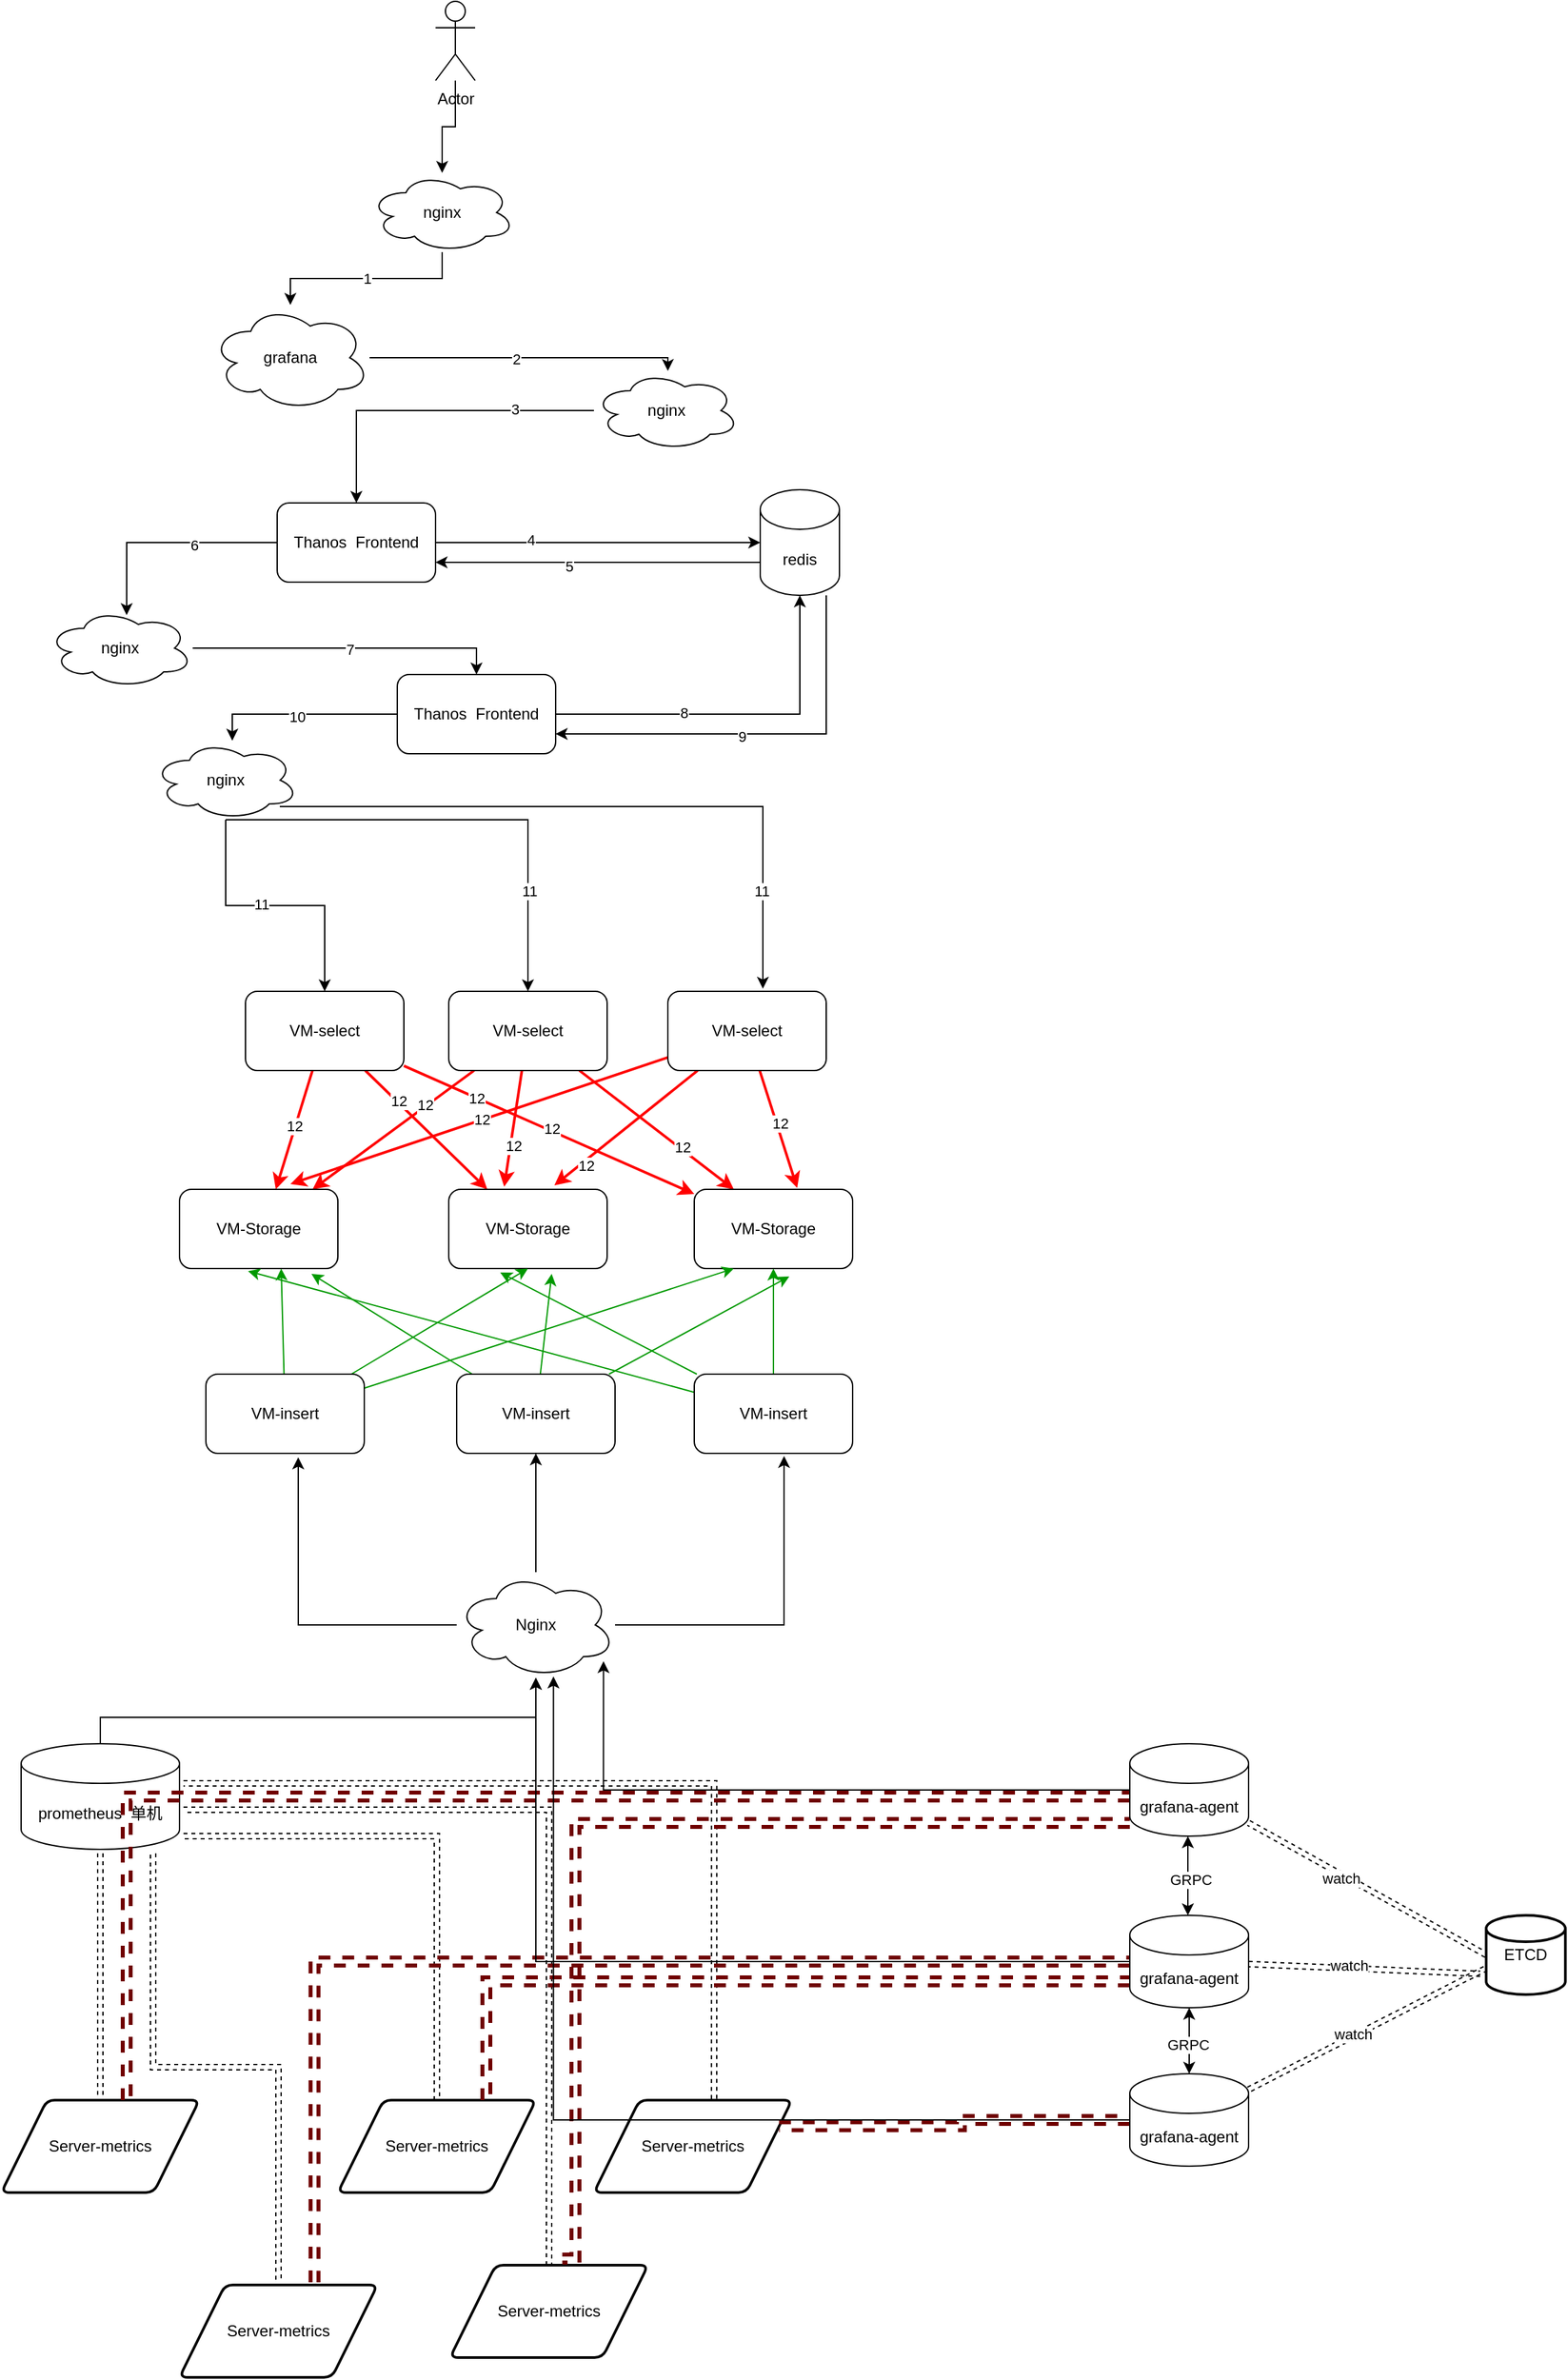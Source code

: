 <mxfile version="21.3.5" type="github">
  <diagram name="第 1 页" id="apGWLVf1tLF-vJ0WIXsu">
    <mxGraphModel dx="1555" dy="2195" grid="1" gridSize="10" guides="1" tooltips="1" connect="1" arrows="1" fold="1" page="1" pageScale="1" pageWidth="827" pageHeight="1169" math="0" shadow="0">
      <root>
        <mxCell id="0" />
        <mxCell id="1" parent="0" />
        <mxCell id="ZDcYHsZx4kjSnJrINLyP-52" value="" style="edgeStyle=orthogonalEdgeStyle;rounded=0;orthogonalLoop=1;jettySize=auto;html=1;" edge="1" parent="1" source="ZDcYHsZx4kjSnJrINLyP-1" target="ZDcYHsZx4kjSnJrINLyP-50">
          <mxGeometry relative="1" as="geometry" />
        </mxCell>
        <mxCell id="ZDcYHsZx4kjSnJrINLyP-1" value="Actor" style="shape=umlActor;verticalLabelPosition=bottom;verticalAlign=top;html=1;outlineConnect=0;" vertex="1" parent="1">
          <mxGeometry x="354" y="-120" width="30" height="60" as="geometry" />
        </mxCell>
        <mxCell id="ZDcYHsZx4kjSnJrINLyP-55" value="" style="edgeStyle=orthogonalEdgeStyle;rounded=0;orthogonalLoop=1;jettySize=auto;html=1;" edge="1" parent="1" source="ZDcYHsZx4kjSnJrINLyP-2" target="ZDcYHsZx4kjSnJrINLyP-54">
          <mxGeometry relative="1" as="geometry">
            <Array as="points">
              <mxPoint x="530" y="150" />
            </Array>
          </mxGeometry>
        </mxCell>
        <mxCell id="ZDcYHsZx4kjSnJrINLyP-64" value="2" style="edgeLabel;html=1;align=center;verticalAlign=middle;resizable=0;points=[];" vertex="1" connectable="0" parent="ZDcYHsZx4kjSnJrINLyP-55">
          <mxGeometry x="-0.059" y="-1" relative="1" as="geometry">
            <mxPoint as="offset" />
          </mxGeometry>
        </mxCell>
        <mxCell id="ZDcYHsZx4kjSnJrINLyP-2" value="grafana" style="ellipse;shape=cloud;whiteSpace=wrap;html=1;" vertex="1" parent="1">
          <mxGeometry x="184" y="110" width="120" height="80" as="geometry" />
        </mxCell>
        <mxCell id="ZDcYHsZx4kjSnJrINLyP-58" style="edgeStyle=orthogonalEdgeStyle;rounded=0;orthogonalLoop=1;jettySize=auto;html=1;entryX=0.545;entryY=0.083;entryDx=0;entryDy=0;entryPerimeter=0;" edge="1" parent="1" source="ZDcYHsZx4kjSnJrINLyP-4" target="ZDcYHsZx4kjSnJrINLyP-57">
          <mxGeometry relative="1" as="geometry" />
        </mxCell>
        <mxCell id="ZDcYHsZx4kjSnJrINLyP-68" value="6" style="edgeLabel;html=1;align=center;verticalAlign=middle;resizable=0;points=[];" vertex="1" connectable="0" parent="ZDcYHsZx4kjSnJrINLyP-58">
          <mxGeometry x="-0.254" y="2" relative="1" as="geometry">
            <mxPoint as="offset" />
          </mxGeometry>
        </mxCell>
        <mxCell id="ZDcYHsZx4kjSnJrINLyP-60" style="edgeStyle=orthogonalEdgeStyle;rounded=0;orthogonalLoop=1;jettySize=auto;html=1;" edge="1" parent="1" source="ZDcYHsZx4kjSnJrINLyP-4" target="ZDcYHsZx4kjSnJrINLyP-5">
          <mxGeometry relative="1" as="geometry" />
        </mxCell>
        <mxCell id="ZDcYHsZx4kjSnJrINLyP-66" value="4" style="edgeLabel;html=1;align=center;verticalAlign=middle;resizable=0;points=[];" vertex="1" connectable="0" parent="ZDcYHsZx4kjSnJrINLyP-60">
          <mxGeometry x="-0.415" y="2" relative="1" as="geometry">
            <mxPoint as="offset" />
          </mxGeometry>
        </mxCell>
        <mxCell id="ZDcYHsZx4kjSnJrINLyP-4" value="Thanos&amp;nbsp;&amp;nbsp;Frontend" style="rounded=1;whiteSpace=wrap;html=1;" vertex="1" parent="1">
          <mxGeometry x="234" y="260" width="120" height="60" as="geometry" />
        </mxCell>
        <mxCell id="ZDcYHsZx4kjSnJrINLyP-63" style="edgeStyle=orthogonalEdgeStyle;rounded=0;orthogonalLoop=1;jettySize=auto;html=1;entryX=1;entryY=0.75;entryDx=0;entryDy=0;" edge="1" parent="1" source="ZDcYHsZx4kjSnJrINLyP-5" target="ZDcYHsZx4kjSnJrINLyP-4">
          <mxGeometry relative="1" as="geometry">
            <Array as="points">
              <mxPoint x="540" y="305" />
              <mxPoint x="540" y="305" />
            </Array>
          </mxGeometry>
        </mxCell>
        <mxCell id="ZDcYHsZx4kjSnJrINLyP-67" value="5" style="edgeLabel;html=1;align=center;verticalAlign=middle;resizable=0;points=[];" vertex="1" connectable="0" parent="ZDcYHsZx4kjSnJrINLyP-63">
          <mxGeometry x="0.179" y="3" relative="1" as="geometry">
            <mxPoint as="offset" />
          </mxGeometry>
        </mxCell>
        <mxCell id="ZDcYHsZx4kjSnJrINLyP-72" style="edgeStyle=orthogonalEdgeStyle;rounded=0;orthogonalLoop=1;jettySize=auto;html=1;entryX=1;entryY=0.75;entryDx=0;entryDy=0;" edge="1" parent="1" source="ZDcYHsZx4kjSnJrINLyP-5" target="ZDcYHsZx4kjSnJrINLyP-8">
          <mxGeometry relative="1" as="geometry">
            <Array as="points">
              <mxPoint x="650" y="435" />
            </Array>
          </mxGeometry>
        </mxCell>
        <mxCell id="ZDcYHsZx4kjSnJrINLyP-73" value="9" style="edgeLabel;html=1;align=center;verticalAlign=middle;resizable=0;points=[];" vertex="1" connectable="0" parent="ZDcYHsZx4kjSnJrINLyP-72">
          <mxGeometry x="0.09" y="2" relative="1" as="geometry">
            <mxPoint as="offset" />
          </mxGeometry>
        </mxCell>
        <mxCell id="ZDcYHsZx4kjSnJrINLyP-5" value="redis" style="shape=cylinder3;whiteSpace=wrap;html=1;boundedLbl=1;backgroundOutline=1;size=15;" vertex="1" parent="1">
          <mxGeometry x="600" y="250" width="60" height="80" as="geometry" />
        </mxCell>
        <mxCell id="ZDcYHsZx4kjSnJrINLyP-61" style="edgeStyle=orthogonalEdgeStyle;rounded=0;orthogonalLoop=1;jettySize=auto;html=1;entryX=0.5;entryY=1;entryDx=0;entryDy=0;entryPerimeter=0;" edge="1" parent="1" source="ZDcYHsZx4kjSnJrINLyP-8" target="ZDcYHsZx4kjSnJrINLyP-5">
          <mxGeometry relative="1" as="geometry" />
        </mxCell>
        <mxCell id="ZDcYHsZx4kjSnJrINLyP-70" value="8" style="edgeLabel;html=1;align=center;verticalAlign=middle;resizable=0;points=[];" vertex="1" connectable="0" parent="ZDcYHsZx4kjSnJrINLyP-61">
          <mxGeometry x="-0.294" y="1" relative="1" as="geometry">
            <mxPoint as="offset" />
          </mxGeometry>
        </mxCell>
        <mxCell id="ZDcYHsZx4kjSnJrINLyP-75" style="edgeStyle=orthogonalEdgeStyle;rounded=0;orthogonalLoop=1;jettySize=auto;html=1;" edge="1" parent="1" source="ZDcYHsZx4kjSnJrINLyP-8" target="ZDcYHsZx4kjSnJrINLyP-74">
          <mxGeometry relative="1" as="geometry">
            <Array as="points">
              <mxPoint x="200" y="420" />
            </Array>
          </mxGeometry>
        </mxCell>
        <mxCell id="ZDcYHsZx4kjSnJrINLyP-80" value="10" style="edgeLabel;html=1;align=center;verticalAlign=middle;resizable=0;points=[];" vertex="1" connectable="0" parent="ZDcYHsZx4kjSnJrINLyP-75">
          <mxGeometry x="0.047" y="2" relative="1" as="geometry">
            <mxPoint as="offset" />
          </mxGeometry>
        </mxCell>
        <mxCell id="ZDcYHsZx4kjSnJrINLyP-8" value="Thanos&amp;nbsp;&amp;nbsp;Frontend" style="rounded=1;whiteSpace=wrap;html=1;" vertex="1" parent="1">
          <mxGeometry x="325" y="390" width="120" height="60" as="geometry" />
        </mxCell>
        <mxCell id="ZDcYHsZx4kjSnJrINLyP-22" style="rounded=1;orthogonalLoop=1;jettySize=auto;html=1;entryX=0.608;entryY=0;entryDx=0;entryDy=0;entryPerimeter=0;strokeWidth=2;strokeColor=#FF0000;" edge="1" parent="1" source="ZDcYHsZx4kjSnJrINLyP-13" target="ZDcYHsZx4kjSnJrINLyP-19">
          <mxGeometry relative="1" as="geometry" />
        </mxCell>
        <mxCell id="ZDcYHsZx4kjSnJrINLyP-84" value="12" style="edgeLabel;html=1;align=center;verticalAlign=middle;resizable=0;points=[];" vertex="1" connectable="0" parent="ZDcYHsZx4kjSnJrINLyP-22">
          <mxGeometry x="-0.062" y="-1" relative="1" as="geometry">
            <mxPoint as="offset" />
          </mxGeometry>
        </mxCell>
        <mxCell id="ZDcYHsZx4kjSnJrINLyP-23" style="rounded=1;orthogonalLoop=1;jettySize=auto;html=1;strokeWidth=2;strokeColor=#FF0000;" edge="1" parent="1" source="ZDcYHsZx4kjSnJrINLyP-13" target="ZDcYHsZx4kjSnJrINLyP-20">
          <mxGeometry relative="1" as="geometry" />
        </mxCell>
        <mxCell id="ZDcYHsZx4kjSnJrINLyP-85" value="12" style="edgeLabel;html=1;align=center;verticalAlign=middle;resizable=0;points=[];" vertex="1" connectable="0" parent="ZDcYHsZx4kjSnJrINLyP-23">
          <mxGeometry x="-0.471" y="1" relative="1" as="geometry">
            <mxPoint as="offset" />
          </mxGeometry>
        </mxCell>
        <mxCell id="ZDcYHsZx4kjSnJrINLyP-24" style="rounded=1;orthogonalLoop=1;jettySize=auto;html=1;strokeWidth=2;strokeColor=#FF0000;" edge="1" parent="1" source="ZDcYHsZx4kjSnJrINLyP-13" target="ZDcYHsZx4kjSnJrINLyP-21">
          <mxGeometry relative="1" as="geometry" />
        </mxCell>
        <mxCell id="ZDcYHsZx4kjSnJrINLyP-86" value="12" style="edgeLabel;html=1;align=center;verticalAlign=middle;resizable=0;points=[];" vertex="1" connectable="0" parent="ZDcYHsZx4kjSnJrINLyP-24">
          <mxGeometry x="-0.499" relative="1" as="geometry">
            <mxPoint as="offset" />
          </mxGeometry>
        </mxCell>
        <mxCell id="ZDcYHsZx4kjSnJrINLyP-89" value="12" style="edgeLabel;html=1;align=center;verticalAlign=middle;resizable=0;points=[];" vertex="1" connectable="0" parent="ZDcYHsZx4kjSnJrINLyP-24">
          <mxGeometry x="0.012" y="2" relative="1" as="geometry">
            <mxPoint as="offset" />
          </mxGeometry>
        </mxCell>
        <mxCell id="ZDcYHsZx4kjSnJrINLyP-13" value="VM-select" style="rounded=1;whiteSpace=wrap;html=1;" vertex="1" parent="1">
          <mxGeometry x="210" y="630" width="120" height="60" as="geometry" />
        </mxCell>
        <mxCell id="ZDcYHsZx4kjSnJrINLyP-25" style="rounded=1;orthogonalLoop=1;jettySize=auto;html=1;strokeWidth=2;strokeColor=#FF0000;" edge="1" parent="1" source="ZDcYHsZx4kjSnJrINLyP-14" target="ZDcYHsZx4kjSnJrINLyP-19">
          <mxGeometry relative="1" as="geometry" />
        </mxCell>
        <mxCell id="ZDcYHsZx4kjSnJrINLyP-87" value="12" style="edgeLabel;html=1;align=center;verticalAlign=middle;resizable=0;points=[];" vertex="1" connectable="0" parent="ZDcYHsZx4kjSnJrINLyP-25">
          <mxGeometry x="-0.403" y="-1" relative="1" as="geometry">
            <mxPoint as="offset" />
          </mxGeometry>
        </mxCell>
        <mxCell id="ZDcYHsZx4kjSnJrINLyP-26" style="rounded=1;orthogonalLoop=1;jettySize=auto;html=1;entryX=0.35;entryY=-0.033;entryDx=0;entryDy=0;entryPerimeter=0;strokeWidth=2;strokeColor=#FF0000;" edge="1" parent="1" source="ZDcYHsZx4kjSnJrINLyP-14" target="ZDcYHsZx4kjSnJrINLyP-20">
          <mxGeometry relative="1" as="geometry" />
        </mxCell>
        <mxCell id="ZDcYHsZx4kjSnJrINLyP-90" value="12" style="edgeLabel;html=1;align=center;verticalAlign=middle;resizable=0;points=[];" vertex="1" connectable="0" parent="ZDcYHsZx4kjSnJrINLyP-26">
          <mxGeometry x="0.287" y="2" relative="1" as="geometry">
            <mxPoint as="offset" />
          </mxGeometry>
        </mxCell>
        <mxCell id="ZDcYHsZx4kjSnJrINLyP-27" style="rounded=1;orthogonalLoop=1;jettySize=auto;html=1;entryX=0.25;entryY=0;entryDx=0;entryDy=0;strokeWidth=2;strokeColor=#FF0000;" edge="1" parent="1" source="ZDcYHsZx4kjSnJrINLyP-14" target="ZDcYHsZx4kjSnJrINLyP-21">
          <mxGeometry relative="1" as="geometry" />
        </mxCell>
        <mxCell id="ZDcYHsZx4kjSnJrINLyP-92" value="12" style="edgeLabel;html=1;align=center;verticalAlign=middle;resizable=0;points=[];" vertex="1" connectable="0" parent="ZDcYHsZx4kjSnJrINLyP-27">
          <mxGeometry x="0.317" y="2" relative="1" as="geometry">
            <mxPoint as="offset" />
          </mxGeometry>
        </mxCell>
        <mxCell id="ZDcYHsZx4kjSnJrINLyP-14" value="VM-select" style="rounded=1;whiteSpace=wrap;html=1;" vertex="1" parent="1">
          <mxGeometry x="364" y="630" width="120" height="60" as="geometry" />
        </mxCell>
        <mxCell id="ZDcYHsZx4kjSnJrINLyP-29" style="rounded=1;orthogonalLoop=1;jettySize=auto;html=1;entryX=0.7;entryY=-0.067;entryDx=0;entryDy=0;entryPerimeter=0;strokeWidth=2;strokeColor=#FF0000;" edge="1" parent="1" source="ZDcYHsZx4kjSnJrINLyP-15" target="ZDcYHsZx4kjSnJrINLyP-19">
          <mxGeometry relative="1" as="geometry" />
        </mxCell>
        <mxCell id="ZDcYHsZx4kjSnJrINLyP-88" value="12" style="edgeLabel;html=1;align=center;verticalAlign=middle;resizable=0;points=[];" vertex="1" connectable="0" parent="ZDcYHsZx4kjSnJrINLyP-29">
          <mxGeometry x="-0.017" y="-1" relative="1" as="geometry">
            <mxPoint as="offset" />
          </mxGeometry>
        </mxCell>
        <mxCell id="ZDcYHsZx4kjSnJrINLyP-30" style="rounded=1;orthogonalLoop=1;jettySize=auto;html=1;entryX=0.667;entryY=-0.05;entryDx=0;entryDy=0;entryPerimeter=0;strokeWidth=2;strokeColor=#FF0000;" edge="1" parent="1" source="ZDcYHsZx4kjSnJrINLyP-15" target="ZDcYHsZx4kjSnJrINLyP-20">
          <mxGeometry relative="1" as="geometry" />
        </mxCell>
        <mxCell id="ZDcYHsZx4kjSnJrINLyP-91" value="12" style="edgeLabel;html=1;align=center;verticalAlign=middle;resizable=0;points=[];" vertex="1" connectable="0" parent="ZDcYHsZx4kjSnJrINLyP-30">
          <mxGeometry x="0.596" y="3" relative="1" as="geometry">
            <mxPoint as="offset" />
          </mxGeometry>
        </mxCell>
        <mxCell id="ZDcYHsZx4kjSnJrINLyP-31" style="rounded=1;orthogonalLoop=1;jettySize=auto;html=1;entryX=0.65;entryY=-0.017;entryDx=0;entryDy=0;entryPerimeter=0;strokeWidth=2;strokeColor=#FF0000;" edge="1" parent="1" source="ZDcYHsZx4kjSnJrINLyP-15" target="ZDcYHsZx4kjSnJrINLyP-21">
          <mxGeometry relative="1" as="geometry" />
        </mxCell>
        <mxCell id="ZDcYHsZx4kjSnJrINLyP-93" value="12" style="edgeLabel;html=1;align=center;verticalAlign=middle;resizable=0;points=[];" vertex="1" connectable="0" parent="ZDcYHsZx4kjSnJrINLyP-31">
          <mxGeometry x="-0.084" y="3" relative="1" as="geometry">
            <mxPoint x="-1" as="offset" />
          </mxGeometry>
        </mxCell>
        <mxCell id="ZDcYHsZx4kjSnJrINLyP-15" value="VM-select" style="rounded=1;whiteSpace=wrap;html=1;" vertex="1" parent="1">
          <mxGeometry x="530" y="630" width="120" height="60" as="geometry" />
        </mxCell>
        <mxCell id="ZDcYHsZx4kjSnJrINLyP-19" value="VM-Storage" style="rounded=1;whiteSpace=wrap;html=1;" vertex="1" parent="1">
          <mxGeometry x="160" y="780" width="120" height="60" as="geometry" />
        </mxCell>
        <mxCell id="ZDcYHsZx4kjSnJrINLyP-20" value="VM-Storage" style="rounded=1;whiteSpace=wrap;html=1;" vertex="1" parent="1">
          <mxGeometry x="364" y="780" width="120" height="60" as="geometry" />
        </mxCell>
        <mxCell id="ZDcYHsZx4kjSnJrINLyP-21" value="VM-Storage" style="rounded=1;whiteSpace=wrap;html=1;" vertex="1" parent="1">
          <mxGeometry x="550" y="780" width="120" height="60" as="geometry" />
        </mxCell>
        <mxCell id="ZDcYHsZx4kjSnJrINLyP-35" style="rounded=0;orthogonalLoop=1;jettySize=auto;html=1;entryX=0.25;entryY=1;entryDx=0;entryDy=0;strokeColor=#009900;" edge="1" parent="1" source="ZDcYHsZx4kjSnJrINLyP-32" target="ZDcYHsZx4kjSnJrINLyP-21">
          <mxGeometry relative="1" as="geometry" />
        </mxCell>
        <mxCell id="ZDcYHsZx4kjSnJrINLyP-36" style="rounded=0;orthogonalLoop=1;jettySize=auto;html=1;entryX=0.5;entryY=1;entryDx=0;entryDy=0;strokeColor=#009900;" edge="1" parent="1" source="ZDcYHsZx4kjSnJrINLyP-32" target="ZDcYHsZx4kjSnJrINLyP-20">
          <mxGeometry relative="1" as="geometry" />
        </mxCell>
        <mxCell id="ZDcYHsZx4kjSnJrINLyP-37" style="rounded=0;orthogonalLoop=1;jettySize=auto;html=1;entryX=0.642;entryY=1;entryDx=0;entryDy=0;entryPerimeter=0;strokeColor=#009900;" edge="1" parent="1" source="ZDcYHsZx4kjSnJrINLyP-32" target="ZDcYHsZx4kjSnJrINLyP-19">
          <mxGeometry relative="1" as="geometry" />
        </mxCell>
        <mxCell id="ZDcYHsZx4kjSnJrINLyP-32" value="VM-insert" style="rounded=1;whiteSpace=wrap;html=1;" vertex="1" parent="1">
          <mxGeometry x="180" y="920" width="120" height="60" as="geometry" />
        </mxCell>
        <mxCell id="ZDcYHsZx4kjSnJrINLyP-38" style="rounded=0;orthogonalLoop=1;jettySize=auto;html=1;entryX=0.833;entryY=1.067;entryDx=0;entryDy=0;entryPerimeter=0;strokeColor=#009900;" edge="1" parent="1" source="ZDcYHsZx4kjSnJrINLyP-33" target="ZDcYHsZx4kjSnJrINLyP-19">
          <mxGeometry relative="1" as="geometry" />
        </mxCell>
        <mxCell id="ZDcYHsZx4kjSnJrINLyP-39" style="rounded=0;orthogonalLoop=1;jettySize=auto;html=1;entryX=0.65;entryY=1.067;entryDx=0;entryDy=0;entryPerimeter=0;strokeColor=#009900;" edge="1" parent="1" source="ZDcYHsZx4kjSnJrINLyP-33" target="ZDcYHsZx4kjSnJrINLyP-20">
          <mxGeometry relative="1" as="geometry" />
        </mxCell>
        <mxCell id="ZDcYHsZx4kjSnJrINLyP-40" style="rounded=0;orthogonalLoop=1;jettySize=auto;html=1;entryX=0.6;entryY=1.1;entryDx=0;entryDy=0;entryPerimeter=0;strokeColor=#009900;" edge="1" parent="1" source="ZDcYHsZx4kjSnJrINLyP-33" target="ZDcYHsZx4kjSnJrINLyP-21">
          <mxGeometry relative="1" as="geometry" />
        </mxCell>
        <mxCell id="ZDcYHsZx4kjSnJrINLyP-33" value="VM-insert" style="rounded=1;whiteSpace=wrap;html=1;" vertex="1" parent="1">
          <mxGeometry x="370" y="920" width="120" height="60" as="geometry" />
        </mxCell>
        <mxCell id="ZDcYHsZx4kjSnJrINLyP-41" style="rounded=0;orthogonalLoop=1;jettySize=auto;html=1;entryX=0.433;entryY=1.033;entryDx=0;entryDy=0;entryPerimeter=0;strokeColor=#009900;" edge="1" parent="1" source="ZDcYHsZx4kjSnJrINLyP-34" target="ZDcYHsZx4kjSnJrINLyP-19">
          <mxGeometry relative="1" as="geometry" />
        </mxCell>
        <mxCell id="ZDcYHsZx4kjSnJrINLyP-42" style="rounded=0;orthogonalLoop=1;jettySize=auto;html=1;entryX=0.325;entryY=1.05;entryDx=0;entryDy=0;entryPerimeter=0;strokeColor=#009900;" edge="1" parent="1" source="ZDcYHsZx4kjSnJrINLyP-34" target="ZDcYHsZx4kjSnJrINLyP-20">
          <mxGeometry relative="1" as="geometry" />
        </mxCell>
        <mxCell id="ZDcYHsZx4kjSnJrINLyP-44" style="rounded=0;orthogonalLoop=1;jettySize=auto;html=1;entryX=0.5;entryY=1;entryDx=0;entryDy=0;strokeColor=#009900;" edge="1" parent="1" source="ZDcYHsZx4kjSnJrINLyP-34" target="ZDcYHsZx4kjSnJrINLyP-21">
          <mxGeometry relative="1" as="geometry" />
        </mxCell>
        <mxCell id="ZDcYHsZx4kjSnJrINLyP-34" value="VM-insert" style="rounded=1;whiteSpace=wrap;html=1;" vertex="1" parent="1">
          <mxGeometry x="550" y="920" width="120" height="60" as="geometry" />
        </mxCell>
        <mxCell id="ZDcYHsZx4kjSnJrINLyP-101" style="edgeStyle=orthogonalEdgeStyle;rounded=0;orthogonalLoop=1;jettySize=auto;html=1;dashed=1;shape=link;elbow=vertical;sourcePerimeterSpacing=3;targetPerimeterSpacing=4;" edge="1" parent="1" source="ZDcYHsZx4kjSnJrINLyP-45" target="ZDcYHsZx4kjSnJrINLyP-94">
          <mxGeometry relative="1" as="geometry" />
        </mxCell>
        <mxCell id="ZDcYHsZx4kjSnJrINLyP-102" style="edgeStyle=orthogonalEdgeStyle;rounded=0;orthogonalLoop=1;jettySize=auto;html=1;entryX=0.5;entryY=0;entryDx=0;entryDy=0;dashed=1;shape=link;elbow=vertical;sourcePerimeterSpacing=3;targetPerimeterSpacing=4;" edge="1" parent="1" source="ZDcYHsZx4kjSnJrINLyP-45" target="ZDcYHsZx4kjSnJrINLyP-95">
          <mxGeometry relative="1" as="geometry">
            <Array as="points">
              <mxPoint x="355" y="1270" />
            </Array>
          </mxGeometry>
        </mxCell>
        <mxCell id="ZDcYHsZx4kjSnJrINLyP-103" style="edgeStyle=orthogonalEdgeStyle;rounded=0;orthogonalLoop=1;jettySize=auto;html=1;entryX=0.607;entryY=-0.014;entryDx=0;entryDy=0;entryPerimeter=0;dashed=1;shape=link;elbow=vertical;sourcePerimeterSpacing=3;targetPerimeterSpacing=4;" edge="1" parent="1" source="ZDcYHsZx4kjSnJrINLyP-45" target="ZDcYHsZx4kjSnJrINLyP-96">
          <mxGeometry relative="1" as="geometry">
            <Array as="points">
              <mxPoint x="565" y="1230" />
            </Array>
          </mxGeometry>
        </mxCell>
        <mxCell id="ZDcYHsZx4kjSnJrINLyP-104" style="edgeStyle=orthogonalEdgeStyle;rounded=0;orthogonalLoop=1;jettySize=auto;html=1;dashed=1;shape=link;elbow=vertical;sourcePerimeterSpacing=3;targetPerimeterSpacing=4;" edge="1" parent="1" source="ZDcYHsZx4kjSnJrINLyP-45" target="ZDcYHsZx4kjSnJrINLyP-97">
          <mxGeometry relative="1" as="geometry">
            <Array as="points">
              <mxPoint x="140" y="1445" />
              <mxPoint x="235" y="1445" />
            </Array>
          </mxGeometry>
        </mxCell>
        <mxCell id="ZDcYHsZx4kjSnJrINLyP-105" style="edgeStyle=orthogonalEdgeStyle;rounded=0;orthogonalLoop=1;jettySize=auto;html=1;entryX=0.5;entryY=0;entryDx=0;entryDy=0;dashed=1;shape=link;elbow=vertical;sourcePerimeterSpacing=3;targetPerimeterSpacing=4;" edge="1" parent="1" source="ZDcYHsZx4kjSnJrINLyP-45" target="ZDcYHsZx4kjSnJrINLyP-98">
          <mxGeometry relative="1" as="geometry">
            <Array as="points">
              <mxPoint x="440" y="1250" />
            </Array>
          </mxGeometry>
        </mxCell>
        <mxCell id="ZDcYHsZx4kjSnJrINLyP-106" style="edgeStyle=orthogonalEdgeStyle;rounded=0;orthogonalLoop=1;jettySize=auto;html=1;" edge="1" parent="1" source="ZDcYHsZx4kjSnJrINLyP-45" target="ZDcYHsZx4kjSnJrINLyP-46">
          <mxGeometry relative="1" as="geometry">
            <Array as="points">
              <mxPoint x="100" y="1180" />
              <mxPoint x="430" y="1180" />
            </Array>
          </mxGeometry>
        </mxCell>
        <mxCell id="ZDcYHsZx4kjSnJrINLyP-45" value="prometheus&amp;nbsp; 单机" style="shape=cylinder3;whiteSpace=wrap;html=1;boundedLbl=1;backgroundOutline=1;size=15;" vertex="1" parent="1">
          <mxGeometry x="40" y="1200" width="120" height="80" as="geometry" />
        </mxCell>
        <mxCell id="ZDcYHsZx4kjSnJrINLyP-47" style="edgeStyle=orthogonalEdgeStyle;rounded=0;orthogonalLoop=1;jettySize=auto;html=1;entryX=0.583;entryY=1.05;entryDx=0;entryDy=0;entryPerimeter=0;" edge="1" parent="1" source="ZDcYHsZx4kjSnJrINLyP-46" target="ZDcYHsZx4kjSnJrINLyP-32">
          <mxGeometry relative="1" as="geometry" />
        </mxCell>
        <mxCell id="ZDcYHsZx4kjSnJrINLyP-48" style="edgeStyle=orthogonalEdgeStyle;rounded=0;orthogonalLoop=1;jettySize=auto;html=1;entryX=0.5;entryY=1;entryDx=0;entryDy=0;" edge="1" parent="1" source="ZDcYHsZx4kjSnJrINLyP-46" target="ZDcYHsZx4kjSnJrINLyP-33">
          <mxGeometry relative="1" as="geometry" />
        </mxCell>
        <mxCell id="ZDcYHsZx4kjSnJrINLyP-49" style="edgeStyle=orthogonalEdgeStyle;rounded=0;orthogonalLoop=1;jettySize=auto;html=1;entryX=0.567;entryY=1.033;entryDx=0;entryDy=0;entryPerimeter=0;" edge="1" parent="1" source="ZDcYHsZx4kjSnJrINLyP-46" target="ZDcYHsZx4kjSnJrINLyP-34">
          <mxGeometry relative="1" as="geometry" />
        </mxCell>
        <mxCell id="ZDcYHsZx4kjSnJrINLyP-46" value="Nginx" style="ellipse;shape=cloud;whiteSpace=wrap;html=1;" vertex="1" parent="1">
          <mxGeometry x="370" y="1070" width="120" height="80" as="geometry" />
        </mxCell>
        <mxCell id="ZDcYHsZx4kjSnJrINLyP-53" value="1" style="edgeStyle=orthogonalEdgeStyle;rounded=0;orthogonalLoop=1;jettySize=auto;html=1;" edge="1" parent="1" source="ZDcYHsZx4kjSnJrINLyP-50" target="ZDcYHsZx4kjSnJrINLyP-2">
          <mxGeometry relative="1" as="geometry" />
        </mxCell>
        <mxCell id="ZDcYHsZx4kjSnJrINLyP-50" value="nginx" style="ellipse;shape=cloud;whiteSpace=wrap;html=1;" vertex="1" parent="1">
          <mxGeometry x="304" y="10" width="110" height="60" as="geometry" />
        </mxCell>
        <mxCell id="ZDcYHsZx4kjSnJrINLyP-56" style="edgeStyle=orthogonalEdgeStyle;rounded=0;orthogonalLoop=1;jettySize=auto;html=1;" edge="1" parent="1" source="ZDcYHsZx4kjSnJrINLyP-54" target="ZDcYHsZx4kjSnJrINLyP-4">
          <mxGeometry relative="1" as="geometry" />
        </mxCell>
        <mxCell id="ZDcYHsZx4kjSnJrINLyP-65" value="3" style="edgeLabel;html=1;align=center;verticalAlign=middle;resizable=0;points=[];" vertex="1" connectable="0" parent="ZDcYHsZx4kjSnJrINLyP-56">
          <mxGeometry x="-0.52" y="-1" relative="1" as="geometry">
            <mxPoint as="offset" />
          </mxGeometry>
        </mxCell>
        <mxCell id="ZDcYHsZx4kjSnJrINLyP-54" value="nginx" style="ellipse;shape=cloud;whiteSpace=wrap;html=1;" vertex="1" parent="1">
          <mxGeometry x="474" y="160" width="110" height="60" as="geometry" />
        </mxCell>
        <mxCell id="ZDcYHsZx4kjSnJrINLyP-59" style="edgeStyle=orthogonalEdgeStyle;rounded=0;orthogonalLoop=1;jettySize=auto;html=1;entryX=0.5;entryY=0;entryDx=0;entryDy=0;" edge="1" parent="1" source="ZDcYHsZx4kjSnJrINLyP-57" target="ZDcYHsZx4kjSnJrINLyP-8">
          <mxGeometry relative="1" as="geometry" />
        </mxCell>
        <mxCell id="ZDcYHsZx4kjSnJrINLyP-69" value="7" style="edgeLabel;html=1;align=center;verticalAlign=middle;resizable=0;points=[];" vertex="1" connectable="0" parent="ZDcYHsZx4kjSnJrINLyP-59">
          <mxGeometry x="0.013" y="-1" relative="1" as="geometry">
            <mxPoint as="offset" />
          </mxGeometry>
        </mxCell>
        <mxCell id="ZDcYHsZx4kjSnJrINLyP-57" value="nginx" style="ellipse;shape=cloud;whiteSpace=wrap;html=1;" vertex="1" parent="1">
          <mxGeometry x="60" y="340" width="110" height="60" as="geometry" />
        </mxCell>
        <mxCell id="ZDcYHsZx4kjSnJrINLyP-77" style="edgeStyle=orthogonalEdgeStyle;rounded=0;orthogonalLoop=1;jettySize=auto;html=1;entryX=0.5;entryY=0;entryDx=0;entryDy=0;" edge="1" parent="1" source="ZDcYHsZx4kjSnJrINLyP-74" target="ZDcYHsZx4kjSnJrINLyP-14">
          <mxGeometry relative="1" as="geometry">
            <Array as="points">
              <mxPoint x="424" y="500" />
            </Array>
          </mxGeometry>
        </mxCell>
        <mxCell id="ZDcYHsZx4kjSnJrINLyP-82" value="11" style="edgeLabel;html=1;align=center;verticalAlign=middle;resizable=0;points=[];" vertex="1" connectable="0" parent="ZDcYHsZx4kjSnJrINLyP-77">
          <mxGeometry x="0.577" y="1" relative="1" as="geometry">
            <mxPoint as="offset" />
          </mxGeometry>
        </mxCell>
        <mxCell id="ZDcYHsZx4kjSnJrINLyP-78" style="edgeStyle=orthogonalEdgeStyle;rounded=0;orthogonalLoop=1;jettySize=auto;html=1;entryX=0.6;entryY=-0.033;entryDx=0;entryDy=0;entryPerimeter=0;" edge="1" parent="1" source="ZDcYHsZx4kjSnJrINLyP-74" target="ZDcYHsZx4kjSnJrINLyP-15">
          <mxGeometry relative="1" as="geometry">
            <Array as="points">
              <mxPoint x="602" y="490" />
            </Array>
          </mxGeometry>
        </mxCell>
        <mxCell id="ZDcYHsZx4kjSnJrINLyP-83" value="11" style="edgeLabel;html=1;align=center;verticalAlign=middle;resizable=0;points=[];" vertex="1" connectable="0" parent="ZDcYHsZx4kjSnJrINLyP-78">
          <mxGeometry x="0.706" y="-1" relative="1" as="geometry">
            <mxPoint as="offset" />
          </mxGeometry>
        </mxCell>
        <mxCell id="ZDcYHsZx4kjSnJrINLyP-79" style="edgeStyle=orthogonalEdgeStyle;rounded=0;orthogonalLoop=1;jettySize=auto;html=1;" edge="1" parent="1" source="ZDcYHsZx4kjSnJrINLyP-74" target="ZDcYHsZx4kjSnJrINLyP-13">
          <mxGeometry relative="1" as="geometry" />
        </mxCell>
        <mxCell id="ZDcYHsZx4kjSnJrINLyP-81" value="11" style="edgeLabel;html=1;align=center;verticalAlign=middle;resizable=0;points=[];" vertex="1" connectable="0" parent="ZDcYHsZx4kjSnJrINLyP-79">
          <mxGeometry x="-0.102" y="1" relative="1" as="geometry">
            <mxPoint as="offset" />
          </mxGeometry>
        </mxCell>
        <mxCell id="ZDcYHsZx4kjSnJrINLyP-74" value="nginx" style="ellipse;shape=cloud;whiteSpace=wrap;html=1;" vertex="1" parent="1">
          <mxGeometry x="140" y="440" width="110" height="60" as="geometry" />
        </mxCell>
        <mxCell id="ZDcYHsZx4kjSnJrINLyP-94" value="Server-metrics" style="shape=parallelogram;html=1;strokeWidth=2;perimeter=parallelogramPerimeter;whiteSpace=wrap;rounded=1;arcSize=12;size=0.23;" vertex="1" parent="1">
          <mxGeometry x="25" y="1470" width="150" height="70" as="geometry" />
        </mxCell>
        <mxCell id="ZDcYHsZx4kjSnJrINLyP-95" value="Server-metrics" style="shape=parallelogram;html=1;strokeWidth=2;perimeter=parallelogramPerimeter;whiteSpace=wrap;rounded=1;arcSize=12;size=0.23;" vertex="1" parent="1">
          <mxGeometry x="280" y="1470" width="150" height="70" as="geometry" />
        </mxCell>
        <mxCell id="ZDcYHsZx4kjSnJrINLyP-96" value="Server-metrics" style="shape=parallelogram;html=1;strokeWidth=2;perimeter=parallelogramPerimeter;whiteSpace=wrap;rounded=1;arcSize=12;size=0.23;" vertex="1" parent="1">
          <mxGeometry x="474" y="1470" width="150" height="70" as="geometry" />
        </mxCell>
        <mxCell id="ZDcYHsZx4kjSnJrINLyP-97" value="Server-metrics" style="shape=parallelogram;html=1;strokeWidth=2;perimeter=parallelogramPerimeter;whiteSpace=wrap;rounded=1;arcSize=12;size=0.23;" vertex="1" parent="1">
          <mxGeometry x="160" y="1610" width="150" height="70" as="geometry" />
        </mxCell>
        <mxCell id="ZDcYHsZx4kjSnJrINLyP-98" value="Server-metrics" style="shape=parallelogram;html=1;strokeWidth=2;perimeter=parallelogramPerimeter;whiteSpace=wrap;rounded=1;arcSize=12;size=0.23;" vertex="1" parent="1">
          <mxGeometry x="365" y="1595" width="150" height="70" as="geometry" />
        </mxCell>
        <mxCell id="ZDcYHsZx4kjSnJrINLyP-111" value="" style="edgeStyle=orthogonalEdgeStyle;rounded=0;orthogonalLoop=1;jettySize=auto;html=1;endArrow=classic;endFill=1;startArrow=classic;startFill=1;" edge="1" parent="1">
          <mxGeometry relative="1" as="geometry">
            <mxPoint x="924" y="1270" as="sourcePoint" />
            <mxPoint x="924" y="1330" as="targetPoint" />
            <Array as="points">
              <mxPoint x="924" y="1310" />
              <mxPoint x="924" y="1310" />
            </Array>
          </mxGeometry>
        </mxCell>
        <mxCell id="ZDcYHsZx4kjSnJrINLyP-117" value="GRPC" style="edgeLabel;html=1;align=center;verticalAlign=middle;resizable=0;points=[];" vertex="1" connectable="0" parent="ZDcYHsZx4kjSnJrINLyP-111">
          <mxGeometry x="0.098" y="2" relative="1" as="geometry">
            <mxPoint as="offset" />
          </mxGeometry>
        </mxCell>
        <mxCell id="ZDcYHsZx4kjSnJrINLyP-119" style="rounded=0;orthogonalLoop=1;jettySize=auto;html=1;entryX=0;entryY=0.5;entryDx=0;entryDy=0;entryPerimeter=0;dashed=1;shape=link;" edge="1" parent="1" source="ZDcYHsZx4kjSnJrINLyP-107" target="ZDcYHsZx4kjSnJrINLyP-108">
          <mxGeometry relative="1" as="geometry" />
        </mxCell>
        <mxCell id="ZDcYHsZx4kjSnJrINLyP-125" value="watch" style="edgeLabel;html=1;align=center;verticalAlign=middle;resizable=0;points=[];" vertex="1" connectable="0" parent="ZDcYHsZx4kjSnJrINLyP-119">
          <mxGeometry x="-0.1" y="4" relative="1" as="geometry">
            <mxPoint x="-13" as="offset" />
          </mxGeometry>
        </mxCell>
        <mxCell id="ZDcYHsZx4kjSnJrINLyP-126" style="edgeStyle=orthogonalEdgeStyle;rounded=0;orthogonalLoop=1;jettySize=auto;html=1;dashed=1;shape=link;fillColor=#a20025;strokeColor=#6F0000;strokeWidth=3;" edge="1" parent="1" source="ZDcYHsZx4kjSnJrINLyP-107" target="ZDcYHsZx4kjSnJrINLyP-94">
          <mxGeometry relative="1" as="geometry">
            <Array as="points">
              <mxPoint x="120" y="1240" />
            </Array>
          </mxGeometry>
        </mxCell>
        <mxCell id="ZDcYHsZx4kjSnJrINLyP-130" style="edgeStyle=orthogonalEdgeStyle;rounded=0;orthogonalLoop=1;jettySize=auto;html=1;dashed=1;shape=link;fillColor=#a20025;strokeColor=#6F0000;strokeWidth=3;" edge="1" parent="1" source="ZDcYHsZx4kjSnJrINLyP-107">
          <mxGeometry relative="1" as="geometry">
            <mxPoint x="450" y="1590" as="targetPoint" />
            <Array as="points">
              <mxPoint x="460" y="1260" />
              <mxPoint x="460" y="1590" />
            </Array>
          </mxGeometry>
        </mxCell>
        <mxCell id="ZDcYHsZx4kjSnJrINLyP-131" style="rounded=0;orthogonalLoop=1;jettySize=auto;html=1;entryX=0.927;entryY=0.843;entryDx=0;entryDy=0;entryPerimeter=0;edgeStyle=orthogonalEdgeStyle;" edge="1" parent="1" source="ZDcYHsZx4kjSnJrINLyP-107" target="ZDcYHsZx4kjSnJrINLyP-46">
          <mxGeometry relative="1" as="geometry" />
        </mxCell>
        <mxCell id="ZDcYHsZx4kjSnJrINLyP-107" value="grafana-agent" style="shape=cylinder3;whiteSpace=wrap;html=1;boundedLbl=1;backgroundOutline=1;size=15;" vertex="1" parent="1">
          <mxGeometry x="880" y="1200" width="90" height="70" as="geometry" />
        </mxCell>
        <mxCell id="ZDcYHsZx4kjSnJrINLyP-108" value="ETCD" style="strokeWidth=2;html=1;shape=mxgraph.flowchart.database;whiteSpace=wrap;" vertex="1" parent="1">
          <mxGeometry x="1150" y="1330" width="60" height="60" as="geometry" />
        </mxCell>
        <mxCell id="ZDcYHsZx4kjSnJrINLyP-112" value="" style="edgeStyle=orthogonalEdgeStyle;rounded=0;orthogonalLoop=1;jettySize=auto;html=1;endArrow=classic;endFill=1;startArrow=classic;startFill=1;" edge="1" parent="1" source="ZDcYHsZx4kjSnJrINLyP-109" target="ZDcYHsZx4kjSnJrINLyP-110">
          <mxGeometry relative="1" as="geometry" />
        </mxCell>
        <mxCell id="ZDcYHsZx4kjSnJrINLyP-118" value="GRPC" style="edgeLabel;html=1;align=center;verticalAlign=middle;resizable=0;points=[];" vertex="1" connectable="0" parent="ZDcYHsZx4kjSnJrINLyP-112">
          <mxGeometry x="0.118" y="-1" relative="1" as="geometry">
            <mxPoint as="offset" />
          </mxGeometry>
        </mxCell>
        <mxCell id="ZDcYHsZx4kjSnJrINLyP-120" style="rounded=0;orthogonalLoop=1;jettySize=auto;html=1;entryX=-0.075;entryY=0.738;entryDx=0;entryDy=0;entryPerimeter=0;dashed=1;shape=link;" edge="1" parent="1" source="ZDcYHsZx4kjSnJrINLyP-109" target="ZDcYHsZx4kjSnJrINLyP-108">
          <mxGeometry relative="1" as="geometry" />
        </mxCell>
        <mxCell id="ZDcYHsZx4kjSnJrINLyP-123" value="watch" style="edgeLabel;html=1;align=center;verticalAlign=middle;resizable=0;points=[];" vertex="1" connectable="0" parent="ZDcYHsZx4kjSnJrINLyP-120">
          <mxGeometry x="-0.141" y="2" relative="1" as="geometry">
            <mxPoint as="offset" />
          </mxGeometry>
        </mxCell>
        <mxCell id="ZDcYHsZx4kjSnJrINLyP-127" style="edgeStyle=orthogonalEdgeStyle;rounded=0;orthogonalLoop=1;jettySize=auto;html=1;entryX=0.75;entryY=0;entryDx=0;entryDy=0;dashed=1;shape=link;fillColor=#a20025;strokeColor=#6F0000;strokeWidth=3;" edge="1" parent="1" source="ZDcYHsZx4kjSnJrINLyP-109" target="ZDcYHsZx4kjSnJrINLyP-95">
          <mxGeometry relative="1" as="geometry">
            <Array as="points">
              <mxPoint x="393" y="1380" />
            </Array>
          </mxGeometry>
        </mxCell>
        <mxCell id="ZDcYHsZx4kjSnJrINLyP-129" style="edgeStyle=orthogonalEdgeStyle;rounded=0;orthogonalLoop=1;jettySize=auto;html=1;entryX=0.682;entryY=-0.029;entryDx=0;entryDy=0;entryPerimeter=0;dashed=1;shape=link;fillColor=#a20025;strokeColor=#6F0000;strokeWidth=3;" edge="1" parent="1" source="ZDcYHsZx4kjSnJrINLyP-109" target="ZDcYHsZx4kjSnJrINLyP-97">
          <mxGeometry relative="1" as="geometry" />
        </mxCell>
        <mxCell id="ZDcYHsZx4kjSnJrINLyP-134" style="rounded=0;orthogonalLoop=1;jettySize=auto;html=1;edgeStyle=orthogonalEdgeStyle;" edge="1" parent="1" source="ZDcYHsZx4kjSnJrINLyP-109" target="ZDcYHsZx4kjSnJrINLyP-46">
          <mxGeometry relative="1" as="geometry" />
        </mxCell>
        <mxCell id="ZDcYHsZx4kjSnJrINLyP-109" value="grafana-agent" style="shape=cylinder3;whiteSpace=wrap;html=1;boundedLbl=1;backgroundOutline=1;size=15;" vertex="1" parent="1">
          <mxGeometry x="880" y="1330" width="90" height="70" as="geometry" />
        </mxCell>
        <mxCell id="ZDcYHsZx4kjSnJrINLyP-121" style="rounded=0;orthogonalLoop=1;jettySize=auto;html=1;entryX=0;entryY=0.667;entryDx=0;entryDy=0;entryPerimeter=0;dashed=1;shape=link;" edge="1" parent="1" source="ZDcYHsZx4kjSnJrINLyP-110" target="ZDcYHsZx4kjSnJrINLyP-108">
          <mxGeometry relative="1" as="geometry" />
        </mxCell>
        <mxCell id="ZDcYHsZx4kjSnJrINLyP-124" value="watch" style="edgeLabel;html=1;align=center;verticalAlign=middle;resizable=0;points=[];" vertex="1" connectable="0" parent="ZDcYHsZx4kjSnJrINLyP-121">
          <mxGeometry x="-0.116" y="2" relative="1" as="geometry">
            <mxPoint as="offset" />
          </mxGeometry>
        </mxCell>
        <mxCell id="ZDcYHsZx4kjSnJrINLyP-128" style="edgeStyle=orthogonalEdgeStyle;rounded=0;orthogonalLoop=1;jettySize=auto;html=1;entryX=1;entryY=0.25;entryDx=0;entryDy=0;dashed=1;shape=link;fillColor=#a20025;strokeColor=#6F0000;strokeWidth=3;" edge="1" parent="1" source="ZDcYHsZx4kjSnJrINLyP-110" target="ZDcYHsZx4kjSnJrINLyP-96">
          <mxGeometry relative="1" as="geometry" />
        </mxCell>
        <mxCell id="ZDcYHsZx4kjSnJrINLyP-133" style="rounded=0;orthogonalLoop=1;jettySize=auto;html=1;entryX=0.611;entryY=0.988;entryDx=0;entryDy=0;entryPerimeter=0;edgeStyle=orthogonalEdgeStyle;" edge="1" parent="1" source="ZDcYHsZx4kjSnJrINLyP-110" target="ZDcYHsZx4kjSnJrINLyP-46">
          <mxGeometry relative="1" as="geometry" />
        </mxCell>
        <mxCell id="ZDcYHsZx4kjSnJrINLyP-110" value="grafana-agent" style="shape=cylinder3;whiteSpace=wrap;html=1;boundedLbl=1;backgroundOutline=1;size=15;" vertex="1" parent="1">
          <mxGeometry x="880" y="1450" width="90" height="70" as="geometry" />
        </mxCell>
      </root>
    </mxGraphModel>
  </diagram>
</mxfile>

